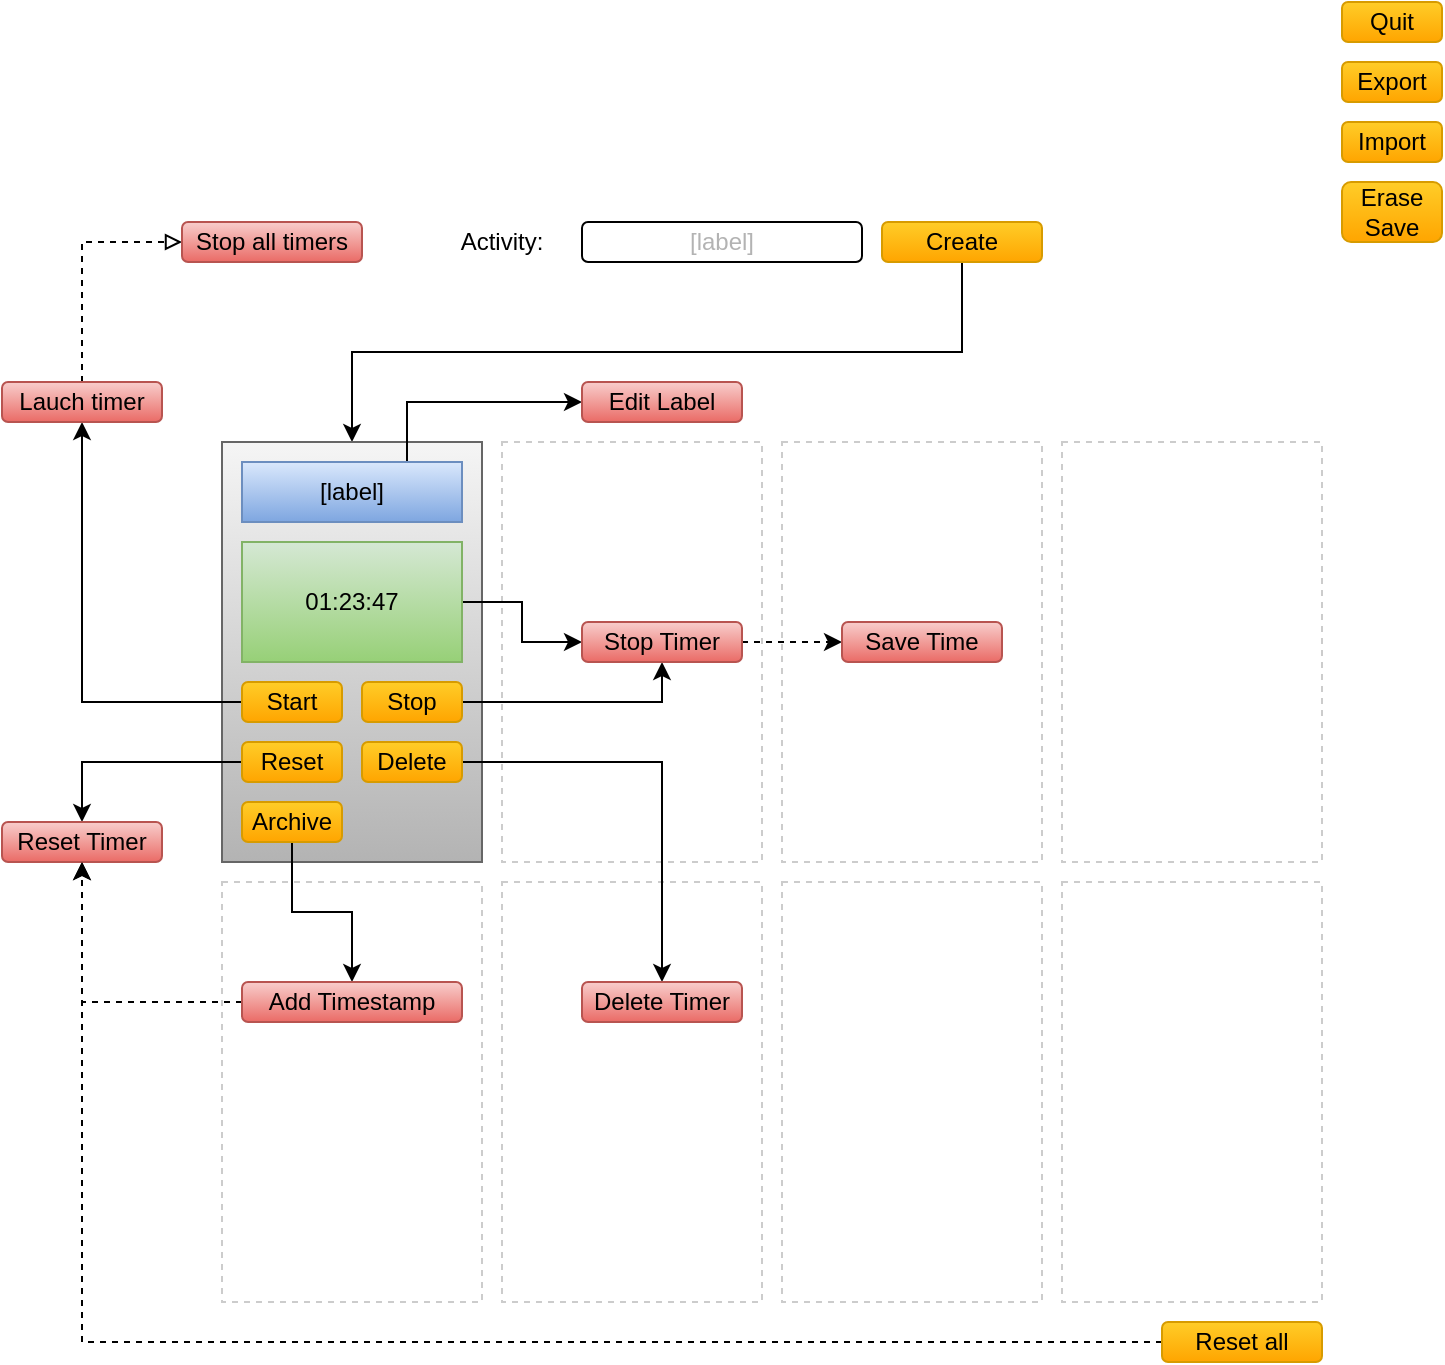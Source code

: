 <mxfile version="14.5.1" type="device"><diagram id="Gs2IoHC38gidH1bIBkZl" name="Page-1"><mxGraphModel dx="1102" dy="820" grid="1" gridSize="10" guides="1" tooltips="1" connect="1" arrows="1" fold="1" page="1" pageScale="1" pageWidth="1600" pageHeight="900" math="0" shadow="0"><root><mxCell id="0"/><mxCell id="1" style="locked=1;" parent="0"/><mxCell id="wkyWzmGLE_uq4MCcuZqh-84" value="" style="rounded=0;whiteSpace=wrap;html=1;fontColor=#B3B3B3;dashed=1;strokeColor=#CCCCCC;" vertex="1" parent="1"><mxGeometry x="280" y="250" width="130" height="210" as="geometry"/></mxCell><mxCell id="wkyWzmGLE_uq4MCcuZqh-85" value="" style="rounded=0;whiteSpace=wrap;html=1;fontColor=#B3B3B3;dashed=1;strokeColor=#CCCCCC;" vertex="1" parent="1"><mxGeometry x="420" y="250" width="130" height="210" as="geometry"/></mxCell><mxCell id="wkyWzmGLE_uq4MCcuZqh-86" value="" style="rounded=0;whiteSpace=wrap;html=1;fontColor=#B3B3B3;dashed=1;strokeColor=#CCCCCC;" vertex="1" parent="1"><mxGeometry x="560" y="250" width="130" height="210" as="geometry"/></mxCell><mxCell id="wkyWzmGLE_uq4MCcuZqh-87" value="" style="rounded=0;whiteSpace=wrap;html=1;fontColor=#B3B3B3;dashed=1;strokeColor=#CCCCCC;" vertex="1" parent="1"><mxGeometry x="280" y="470" width="130" height="210" as="geometry"/></mxCell><mxCell id="wkyWzmGLE_uq4MCcuZqh-88" value="" style="rounded=0;whiteSpace=wrap;html=1;fontColor=#B3B3B3;dashed=1;strokeColor=#CCCCCC;" vertex="1" parent="1"><mxGeometry x="420" y="470" width="130" height="210" as="geometry"/></mxCell><mxCell id="wkyWzmGLE_uq4MCcuZqh-89" value="" style="rounded=0;whiteSpace=wrap;html=1;fontColor=#B3B3B3;dashed=1;strokeColor=#CCCCCC;" vertex="1" parent="1"><mxGeometry x="560" y="470" width="130" height="210" as="geometry"/></mxCell><mxCell id="wkyWzmGLE_uq4MCcuZqh-90" value="" style="rounded=0;whiteSpace=wrap;html=1;fontColor=#B3B3B3;dashed=1;strokeColor=#CCCCCC;" vertex="1" parent="1"><mxGeometry x="140" y="470" width="130" height="210" as="geometry"/></mxCell><mxCell id="wkyWzmGLE_uq4MCcuZqh-45" value="UI" parent="0"/><mxCell id="wkyWzmGLE_uq4MCcuZqh-49" value="&lt;span&gt;[label]&lt;/span&gt;" style="rounded=1;whiteSpace=wrap;html=1;fontColor=#B3B3B3;" vertex="1" parent="wkyWzmGLE_uq4MCcuZqh-45"><mxGeometry x="320" y="140" width="140" height="20" as="geometry"/></mxCell><mxCell id="wkyWzmGLE_uq4MCcuZqh-50" style="edgeStyle=orthogonalEdgeStyle;rounded=0;orthogonalLoop=1;jettySize=auto;html=1;exitX=0.5;exitY=1;exitDx=0;exitDy=0;entryX=0.5;entryY=0;entryDx=0;entryDy=0;endArrow=classic;endFill=1;fontColor=#B3B3B3;" edge="1" parent="wkyWzmGLE_uq4MCcuZqh-45" source="wkyWzmGLE_uq4MCcuZqh-51" target="wkyWzmGLE_uq4MCcuZqh-52"><mxGeometry relative="1" as="geometry"/></mxCell><mxCell id="wkyWzmGLE_uq4MCcuZqh-51" value="Create" style="rounded=1;whiteSpace=wrap;html=1;gradientColor=#ffa500;fillColor=#ffcd28;strokeColor=#d79b00;" vertex="1" parent="wkyWzmGLE_uq4MCcuZqh-45"><mxGeometry x="470" y="140" width="80" height="20" as="geometry"/></mxCell><mxCell id="wkyWzmGLE_uq4MCcuZqh-52" value="" style="rounded=0;whiteSpace=wrap;html=1;gradientColor=#b3b3b3;fillColor=#f5f5f5;strokeColor=#666666;" vertex="1" parent="wkyWzmGLE_uq4MCcuZqh-45"><mxGeometry x="140" y="250" width="130" height="210" as="geometry"/></mxCell><mxCell id="wkyWzmGLE_uq4MCcuZqh-53" style="edgeStyle=orthogonalEdgeStyle;rounded=0;orthogonalLoop=1;jettySize=auto;html=1;exitX=0;exitY=0.5;exitDx=0;exitDy=0;fontColor=#B3B3B3;entryX=0.5;entryY=1;entryDx=0;entryDy=0;" edge="1" parent="wkyWzmGLE_uq4MCcuZqh-45" source="wkyWzmGLE_uq4MCcuZqh-54" target="wkyWzmGLE_uq4MCcuZqh-74"><mxGeometry relative="1" as="geometry"><mxPoint x="90" y="300" as="targetPoint"/></mxGeometry></mxCell><mxCell id="wkyWzmGLE_uq4MCcuZqh-54" value="Start" style="rounded=1;whiteSpace=wrap;html=1;fillColor=#ffcd28;strokeColor=#d79b00;gradientColor=#ffa500;" vertex="1" parent="wkyWzmGLE_uq4MCcuZqh-45"><mxGeometry x="150" y="370" width="50" height="20" as="geometry"/></mxCell><mxCell id="wkyWzmGLE_uq4MCcuZqh-55" style="edgeStyle=orthogonalEdgeStyle;rounded=0;orthogonalLoop=1;jettySize=auto;html=1;exitX=0;exitY=0.5;exitDx=0;exitDy=0;entryX=0.5;entryY=0;entryDx=0;entryDy=0;endArrow=classic;endFill=1;fontColor=#B3B3B3;" edge="1" parent="wkyWzmGLE_uq4MCcuZqh-45" source="wkyWzmGLE_uq4MCcuZqh-56" target="wkyWzmGLE_uq4MCcuZqh-76"><mxGeometry relative="1" as="geometry"/></mxCell><mxCell id="wkyWzmGLE_uq4MCcuZqh-56" value="Reset" style="rounded=1;whiteSpace=wrap;html=1;fillColor=#ffcd28;strokeColor=#d79b00;gradientColor=#ffa500;" vertex="1" parent="wkyWzmGLE_uq4MCcuZqh-45"><mxGeometry x="150" y="400" width="50" height="20" as="geometry"/></mxCell><mxCell id="wkyWzmGLE_uq4MCcuZqh-57" style="edgeStyle=orthogonalEdgeStyle;rounded=0;orthogonalLoop=1;jettySize=auto;html=1;exitX=1;exitY=0.5;exitDx=0;exitDy=0;entryX=0.5;entryY=0;entryDx=0;entryDy=0;endArrow=classic;endFill=1;fontColor=#B3B3B3;" edge="1" parent="wkyWzmGLE_uq4MCcuZqh-45" source="wkyWzmGLE_uq4MCcuZqh-58" target="wkyWzmGLE_uq4MCcuZqh-79"><mxGeometry relative="1" as="geometry"/></mxCell><mxCell id="wkyWzmGLE_uq4MCcuZqh-58" value="Delete" style="rounded=1;whiteSpace=wrap;html=1;fillColor=#ffcd28;strokeColor=#d79b00;gradientColor=#ffa500;" vertex="1" parent="wkyWzmGLE_uq4MCcuZqh-45"><mxGeometry x="210" y="400" width="50" height="20" as="geometry"/></mxCell><mxCell id="wkyWzmGLE_uq4MCcuZqh-59" style="edgeStyle=orthogonalEdgeStyle;rounded=0;orthogonalLoop=1;jettySize=auto;html=1;exitX=1;exitY=0.5;exitDx=0;exitDy=0;endArrow=classic;endFill=1;fontColor=#B3B3B3;entryX=0.5;entryY=1;entryDx=0;entryDy=0;" edge="1" parent="wkyWzmGLE_uq4MCcuZqh-45" source="wkyWzmGLE_uq4MCcuZqh-60" target="wkyWzmGLE_uq4MCcuZqh-78"><mxGeometry relative="1" as="geometry"><mxPoint x="460" y="350" as="targetPoint"/></mxGeometry></mxCell><mxCell id="wkyWzmGLE_uq4MCcuZqh-60" value="Stop" style="rounded=1;whiteSpace=wrap;html=1;fillColor=#ffcd28;strokeColor=#d79b00;gradientColor=#ffa500;" vertex="1" parent="wkyWzmGLE_uq4MCcuZqh-45"><mxGeometry x="210" y="370" width="50" height="20" as="geometry"/></mxCell><mxCell id="wkyWzmGLE_uq4MCcuZqh-61" style="edgeStyle=orthogonalEdgeStyle;rounded=0;orthogonalLoop=1;jettySize=auto;html=1;exitX=1;exitY=0.5;exitDx=0;exitDy=0;endArrow=classic;endFill=1;fontColor=#B3B3B3;" edge="1" parent="wkyWzmGLE_uq4MCcuZqh-45" source="wkyWzmGLE_uq4MCcuZqh-62" target="wkyWzmGLE_uq4MCcuZqh-78"><mxGeometry relative="1" as="geometry"/></mxCell><mxCell id="wkyWzmGLE_uq4MCcuZqh-62" value="01:23:47" style="rounded=0;whiteSpace=wrap;html=1;gradientColor=#97d077;fillColor=#d5e8d4;strokeColor=#82b366;" vertex="1" parent="wkyWzmGLE_uq4MCcuZqh-45"><mxGeometry x="150" y="300" width="110" height="60" as="geometry"/></mxCell><mxCell id="wkyWzmGLE_uq4MCcuZqh-63" style="edgeStyle=orthogonalEdgeStyle;rounded=0;orthogonalLoop=1;jettySize=auto;html=1;exitX=0.75;exitY=0;exitDx=0;exitDy=0;entryX=0;entryY=0.5;entryDx=0;entryDy=0;endArrow=classic;endFill=1;fontColor=#B3B3B3;" edge="1" parent="wkyWzmGLE_uq4MCcuZqh-45" source="wkyWzmGLE_uq4MCcuZqh-64" target="wkyWzmGLE_uq4MCcuZqh-80"><mxGeometry relative="1" as="geometry"/></mxCell><mxCell id="wkyWzmGLE_uq4MCcuZqh-64" value="[label]" style="rounded=0;whiteSpace=wrap;html=1;gradientColor=#7ea6e0;fillColor=#dae8fc;strokeColor=#6c8ebf;" vertex="1" parent="wkyWzmGLE_uq4MCcuZqh-45"><mxGeometry x="150" y="260" width="110" height="30" as="geometry"/></mxCell><mxCell id="wkyWzmGLE_uq4MCcuZqh-65" value="Activity:" style="text;html=1;strokeColor=none;fillColor=none;align=center;verticalAlign=middle;whiteSpace=wrap;rounded=0;" vertex="1" parent="wkyWzmGLE_uq4MCcuZqh-45"><mxGeometry x="260" y="140" width="40" height="20" as="geometry"/></mxCell><mxCell id="wkyWzmGLE_uq4MCcuZqh-66" value="Export" style="rounded=1;whiteSpace=wrap;html=1;gradientColor=#ffa500;fillColor=#ffcd28;strokeColor=#d79b00;" vertex="1" parent="wkyWzmGLE_uq4MCcuZqh-45"><mxGeometry x="700" y="60" width="50" height="20" as="geometry"/></mxCell><mxCell id="wkyWzmGLE_uq4MCcuZqh-67" value="Import" style="rounded=1;whiteSpace=wrap;html=1;gradientColor=#ffa500;fillColor=#ffcd28;strokeColor=#d79b00;" vertex="1" parent="wkyWzmGLE_uq4MCcuZqh-45"><mxGeometry x="700" y="90" width="50" height="20" as="geometry"/></mxCell><mxCell id="wkyWzmGLE_uq4MCcuZqh-68" value="Quit" style="rounded=1;whiteSpace=wrap;html=1;gradientColor=#ffa500;fillColor=#ffcd28;strokeColor=#d79b00;" vertex="1" parent="wkyWzmGLE_uq4MCcuZqh-45"><mxGeometry x="700" y="30" width="50" height="20" as="geometry"/></mxCell><mxCell id="wkyWzmGLE_uq4MCcuZqh-69" value="Erase Save" style="rounded=1;whiteSpace=wrap;html=1;gradientColor=#ffa500;fillColor=#ffcd28;strokeColor=#d79b00;" vertex="1" parent="wkyWzmGLE_uq4MCcuZqh-45"><mxGeometry x="700" y="120" width="50" height="30" as="geometry"/></mxCell><mxCell id="wkyWzmGLE_uq4MCcuZqh-91" style="edgeStyle=orthogonalEdgeStyle;rounded=0;orthogonalLoop=1;jettySize=auto;html=1;exitX=0;exitY=0.5;exitDx=0;exitDy=0;dashed=1;endArrow=classic;endFill=1;fontColor=#B3B3B3;" edge="1" parent="wkyWzmGLE_uq4MCcuZqh-45" source="wkyWzmGLE_uq4MCcuZqh-70" target="wkyWzmGLE_uq4MCcuZqh-76"><mxGeometry relative="1" as="geometry"/></mxCell><mxCell id="wkyWzmGLE_uq4MCcuZqh-70" value="Reset all" style="rounded=1;whiteSpace=wrap;html=1;gradientColor=#ffa500;fillColor=#ffcd28;strokeColor=#d79b00;" vertex="1" parent="wkyWzmGLE_uq4MCcuZqh-45"><mxGeometry x="610" y="690" width="80" height="20" as="geometry"/></mxCell><mxCell id="wkyWzmGLE_uq4MCcuZqh-71" style="edgeStyle=orthogonalEdgeStyle;rounded=0;orthogonalLoop=1;jettySize=auto;html=1;exitX=0.5;exitY=1;exitDx=0;exitDy=0;entryX=0.5;entryY=0;entryDx=0;entryDy=0;endArrow=classic;endFill=1;fontColor=#B3B3B3;" edge="1" parent="wkyWzmGLE_uq4MCcuZqh-45" source="wkyWzmGLE_uq4MCcuZqh-72" target="wkyWzmGLE_uq4MCcuZqh-82"><mxGeometry relative="1" as="geometry"/></mxCell><mxCell id="wkyWzmGLE_uq4MCcuZqh-72" value="Archive" style="rounded=1;whiteSpace=wrap;html=1;gradientColor=#ffa500;fillColor=#ffcd28;strokeColor=#d79b00;" vertex="1" parent="wkyWzmGLE_uq4MCcuZqh-45"><mxGeometry x="150" y="430" width="50" height="20" as="geometry"/></mxCell><mxCell id="wkyWzmGLE_uq4MCcuZqh-73" style="edgeStyle=orthogonalEdgeStyle;rounded=0;orthogonalLoop=1;jettySize=auto;html=1;exitX=0.5;exitY=0;exitDx=0;exitDy=0;entryX=0;entryY=0.5;entryDx=0;entryDy=0;fontColor=#B3B3B3;endArrow=block;endFill=0;dashed=1;" edge="1" parent="wkyWzmGLE_uq4MCcuZqh-45" source="wkyWzmGLE_uq4MCcuZqh-74" target="wkyWzmGLE_uq4MCcuZqh-75"><mxGeometry relative="1" as="geometry"/></mxCell><mxCell id="wkyWzmGLE_uq4MCcuZqh-74" value="Lauch timer" style="rounded=1;whiteSpace=wrap;html=1;gradientColor=#ea6b66;fillColor=#f8cecc;strokeColor=#b85450;" vertex="1" parent="wkyWzmGLE_uq4MCcuZqh-45"><mxGeometry x="30" y="220" width="80" height="20" as="geometry"/></mxCell><mxCell id="wkyWzmGLE_uq4MCcuZqh-75" value="Stop all timers" style="rounded=1;whiteSpace=wrap;html=1;gradientColor=#ea6b66;fillColor=#f8cecc;strokeColor=#b85450;" vertex="1" parent="wkyWzmGLE_uq4MCcuZqh-45"><mxGeometry x="120" y="140" width="90" height="20" as="geometry"/></mxCell><mxCell id="wkyWzmGLE_uq4MCcuZqh-76" value="Reset Timer" style="rounded=1;whiteSpace=wrap;html=1;gradientColor=#ea6b66;fillColor=#f8cecc;strokeColor=#b85450;" vertex="1" parent="wkyWzmGLE_uq4MCcuZqh-45"><mxGeometry x="30" y="440" width="80" height="20" as="geometry"/></mxCell><mxCell id="wkyWzmGLE_uq4MCcuZqh-77" style="edgeStyle=orthogonalEdgeStyle;rounded=0;orthogonalLoop=1;jettySize=auto;html=1;exitX=1;exitY=0.5;exitDx=0;exitDy=0;endArrow=classic;endFill=1;fontColor=#B3B3B3;dashed=1;" edge="1" parent="wkyWzmGLE_uq4MCcuZqh-45" source="wkyWzmGLE_uq4MCcuZqh-78" target="wkyWzmGLE_uq4MCcuZqh-83"><mxGeometry relative="1" as="geometry"/></mxCell><mxCell id="wkyWzmGLE_uq4MCcuZqh-78" value="Stop Timer" style="rounded=1;whiteSpace=wrap;html=1;gradientColor=#ea6b66;fillColor=#f8cecc;strokeColor=#b85450;" vertex="1" parent="wkyWzmGLE_uq4MCcuZqh-45"><mxGeometry x="320" y="340" width="80" height="20" as="geometry"/></mxCell><mxCell id="wkyWzmGLE_uq4MCcuZqh-79" value="Delete Timer" style="rounded=1;whiteSpace=wrap;html=1;gradientColor=#ea6b66;fillColor=#f8cecc;strokeColor=#b85450;" vertex="1" parent="wkyWzmGLE_uq4MCcuZqh-45"><mxGeometry x="320" y="520" width="80" height="20" as="geometry"/></mxCell><mxCell id="wkyWzmGLE_uq4MCcuZqh-80" value="Edit Label" style="rounded=1;whiteSpace=wrap;html=1;gradientColor=#ea6b66;fillColor=#f8cecc;strokeColor=#b85450;" vertex="1" parent="wkyWzmGLE_uq4MCcuZqh-45"><mxGeometry x="320" y="220" width="80" height="20" as="geometry"/></mxCell><mxCell id="wkyWzmGLE_uq4MCcuZqh-81" style="edgeStyle=orthogonalEdgeStyle;rounded=0;orthogonalLoop=1;jettySize=auto;html=1;exitX=0;exitY=0.5;exitDx=0;exitDy=0;entryX=0.5;entryY=1;entryDx=0;entryDy=0;endArrow=classic;endFill=1;fontColor=#B3B3B3;dashed=1;" edge="1" parent="wkyWzmGLE_uq4MCcuZqh-45" source="wkyWzmGLE_uq4MCcuZqh-82" target="wkyWzmGLE_uq4MCcuZqh-76"><mxGeometry relative="1" as="geometry"/></mxCell><mxCell id="wkyWzmGLE_uq4MCcuZqh-82" value="Add Timestamp" style="rounded=1;whiteSpace=wrap;html=1;gradientColor=#ea6b66;fillColor=#f8cecc;strokeColor=#b85450;" vertex="1" parent="wkyWzmGLE_uq4MCcuZqh-45"><mxGeometry x="150" y="520" width="110" height="20" as="geometry"/></mxCell><mxCell id="wkyWzmGLE_uq4MCcuZqh-83" value="Save Time" style="rounded=1;whiteSpace=wrap;html=1;gradientColor=#ea6b66;fillColor=#f8cecc;strokeColor=#b85450;" vertex="1" parent="wkyWzmGLE_uq4MCcuZqh-45"><mxGeometry x="450" y="340" width="80" height="20" as="geometry"/></mxCell></root></mxGraphModel></diagram></mxfile>